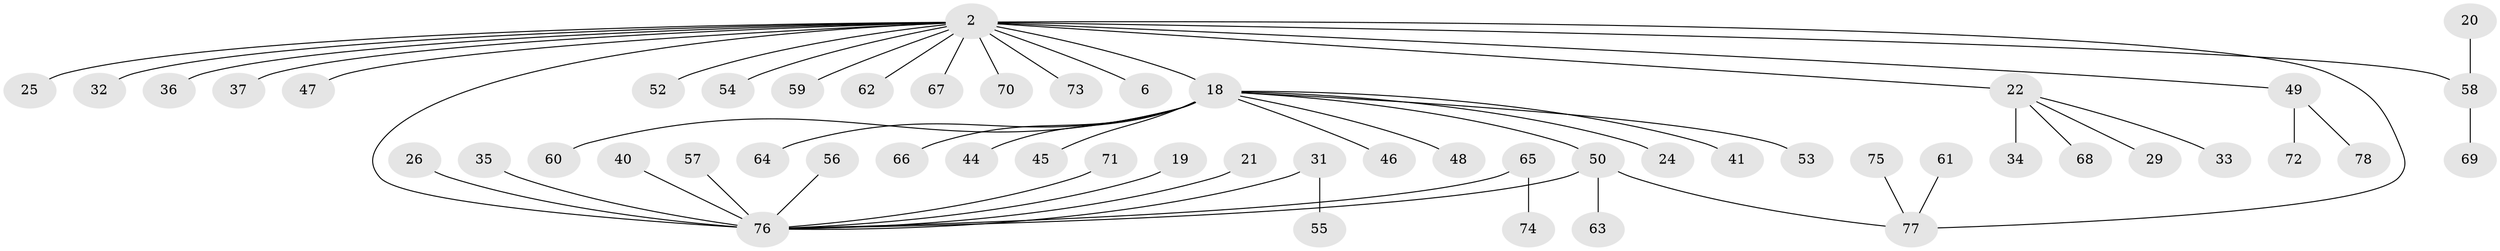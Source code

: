 // original degree distribution, {2: 0.19230769230769232, 26: 0.01282051282051282, 5: 0.01282051282051282, 10: 0.01282051282051282, 4: 0.038461538461538464, 1: 0.6025641025641025, 3: 0.08974358974358974, 6: 0.02564102564102564, 11: 0.01282051282051282}
// Generated by graph-tools (version 1.1) at 2025/51/03/04/25 21:51:06]
// undirected, 54 vertices, 55 edges
graph export_dot {
graph [start="1"]
  node [color=gray90,style=filled];
  2;
  6;
  18 [super="+9+11"];
  19;
  20;
  21;
  22 [super="+8+14"];
  24;
  25;
  26;
  29;
  31;
  32 [super="+27"];
  33;
  34;
  35;
  36;
  37;
  40;
  41;
  44;
  45;
  46;
  47;
  48;
  49 [super="+16+28"];
  50 [super="+43"];
  52;
  53;
  54 [super="+1"];
  55;
  56;
  57;
  58 [super="+17+39"];
  59 [super="+23"];
  60;
  61;
  62;
  63;
  64;
  65;
  66;
  67;
  68;
  69;
  70;
  71;
  72;
  73;
  74;
  75;
  76 [super="+13+51"];
  77 [super="+42"];
  78;
  2 -- 6;
  2 -- 22 [weight=3];
  2 -- 25;
  2 -- 36;
  2 -- 37;
  2 -- 47;
  2 -- 52;
  2 -- 58 [weight=2];
  2 -- 62;
  2 -- 67;
  2 -- 70;
  2 -- 73;
  2 -- 76 [weight=3];
  2 -- 18 [weight=3];
  2 -- 77;
  2 -- 54;
  2 -- 49;
  2 -- 59;
  2 -- 32;
  18 -- 48;
  18 -- 66;
  18 -- 24;
  18 -- 44;
  18 -- 64;
  18 -- 41;
  18 -- 45;
  18 -- 46;
  18 -- 53;
  18 -- 60;
  18 -- 50;
  19 -- 76;
  20 -- 58;
  21 -- 76;
  22 -- 33;
  22 -- 34;
  22 -- 29;
  22 -- 68;
  26 -- 76;
  31 -- 55;
  31 -- 76;
  35 -- 76;
  40 -- 76;
  49 -- 72;
  49 -- 78;
  50 -- 77;
  50 -- 63;
  50 -- 76;
  56 -- 76;
  57 -- 76;
  58 -- 69;
  61 -- 77;
  65 -- 74;
  65 -- 76;
  71 -- 76;
  75 -- 77;
}
